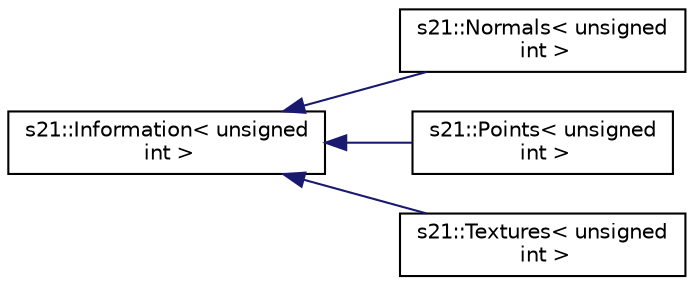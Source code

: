 digraph "Graphical Class Hierarchy"
{
 // LATEX_PDF_SIZE
  edge [fontname="Helvetica",fontsize="10",labelfontname="Helvetica",labelfontsize="10"];
  node [fontname="Helvetica",fontsize="10",shape=record];
  rankdir="LR";
  Node0 [label="s21::Information\< unsigned\l int \>",height=0.2,width=0.4,color="black", fillcolor="white", style="filled",URL="$classs21_1_1Information.html",tooltip=" "];
  Node0 -> Node1 [dir="back",color="midnightblue",fontsize="10",style="solid",fontname="Helvetica"];
  Node1 [label="s21::Normals\< unsigned\l int \>",height=0.2,width=0.4,color="black", fillcolor="white", style="filled",URL="$classs21_1_1Normals.html",tooltip=" "];
  Node0 -> Node2 [dir="back",color="midnightblue",fontsize="10",style="solid",fontname="Helvetica"];
  Node2 [label="s21::Points\< unsigned\l int \>",height=0.2,width=0.4,color="black", fillcolor="white", style="filled",URL="$classs21_1_1Points.html",tooltip=" "];
  Node0 -> Node3 [dir="back",color="midnightblue",fontsize="10",style="solid",fontname="Helvetica"];
  Node3 [label="s21::Textures\< unsigned\l int \>",height=0.2,width=0.4,color="black", fillcolor="white", style="filled",URL="$classs21_1_1Textures.html",tooltip=" "];
}
